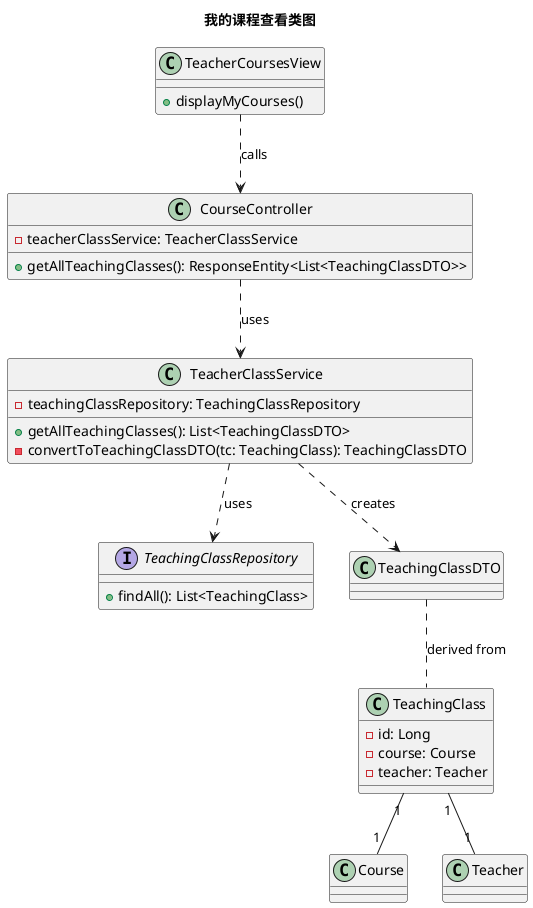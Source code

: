 @startuml

title 我的课程查看类图

class TeacherCoursesView {
    + displayMyCourses()
}
class CourseController {
    + getAllTeachingClasses(): ResponseEntity<List<TeachingClassDTO>>
    - teacherClassService: TeacherClassService
}

class TeacherClassService {
    + getAllTeachingClasses(): List<TeachingClassDTO>
    - teachingClassRepository: TeachingClassRepository
    - convertToTeachingClassDTO(tc: TeachingClass): TeachingClassDTO
}

interface TeachingClassRepository {
    + findAll(): List<TeachingClass>
}

class TeachingClassDTO {
}

class TeachingClass {
    - id: Long
    - course: Course
    - teacher: Teacher
}
class Course {
}
class Teacher {
}

TeacherCoursesView ..> CourseController : calls
CourseController ..> TeacherClassService : uses
TeacherClassService ..> TeachingClassRepository : uses

TeacherClassService ..> TeachingClassDTO : creates
TeachingClassDTO .. TeachingClass : derived from

TeachingClass "1" -- "1" Course
TeachingClass "1" -- "1" Teacher

@enduml 